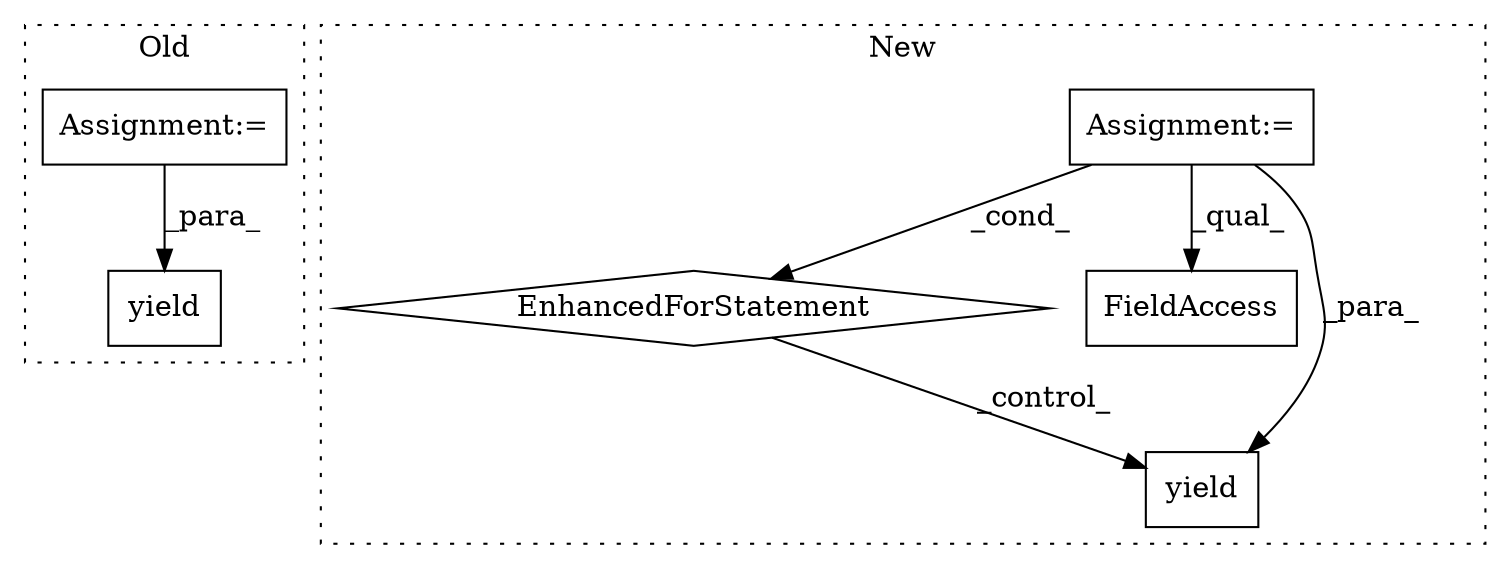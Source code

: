 digraph G {
subgraph cluster0 {
1 [label="yield" a="112" s="6381" l="7" shape="box"];
4 [label="Assignment:=" a="7" s="6356" l="1" shape="box"];
label = "Old";
style="dotted";
}
subgraph cluster1 {
2 [label="EnhancedForStatement" a="70" s="6274,6352" l="57,2" shape="diamond"];
3 [label="Assignment:=" a="7" s="6263" l="3" shape="box"];
5 [label="FieldAccess" a="22" s="6382" l="16" shape="box"];
6 [label="yield" a="112" s="6364" l="7" shape="box"];
label = "New";
style="dotted";
}
2 -> 6 [label="_control_"];
3 -> 5 [label="_qual_"];
3 -> 2 [label="_cond_"];
3 -> 6 [label="_para_"];
4 -> 1 [label="_para_"];
}